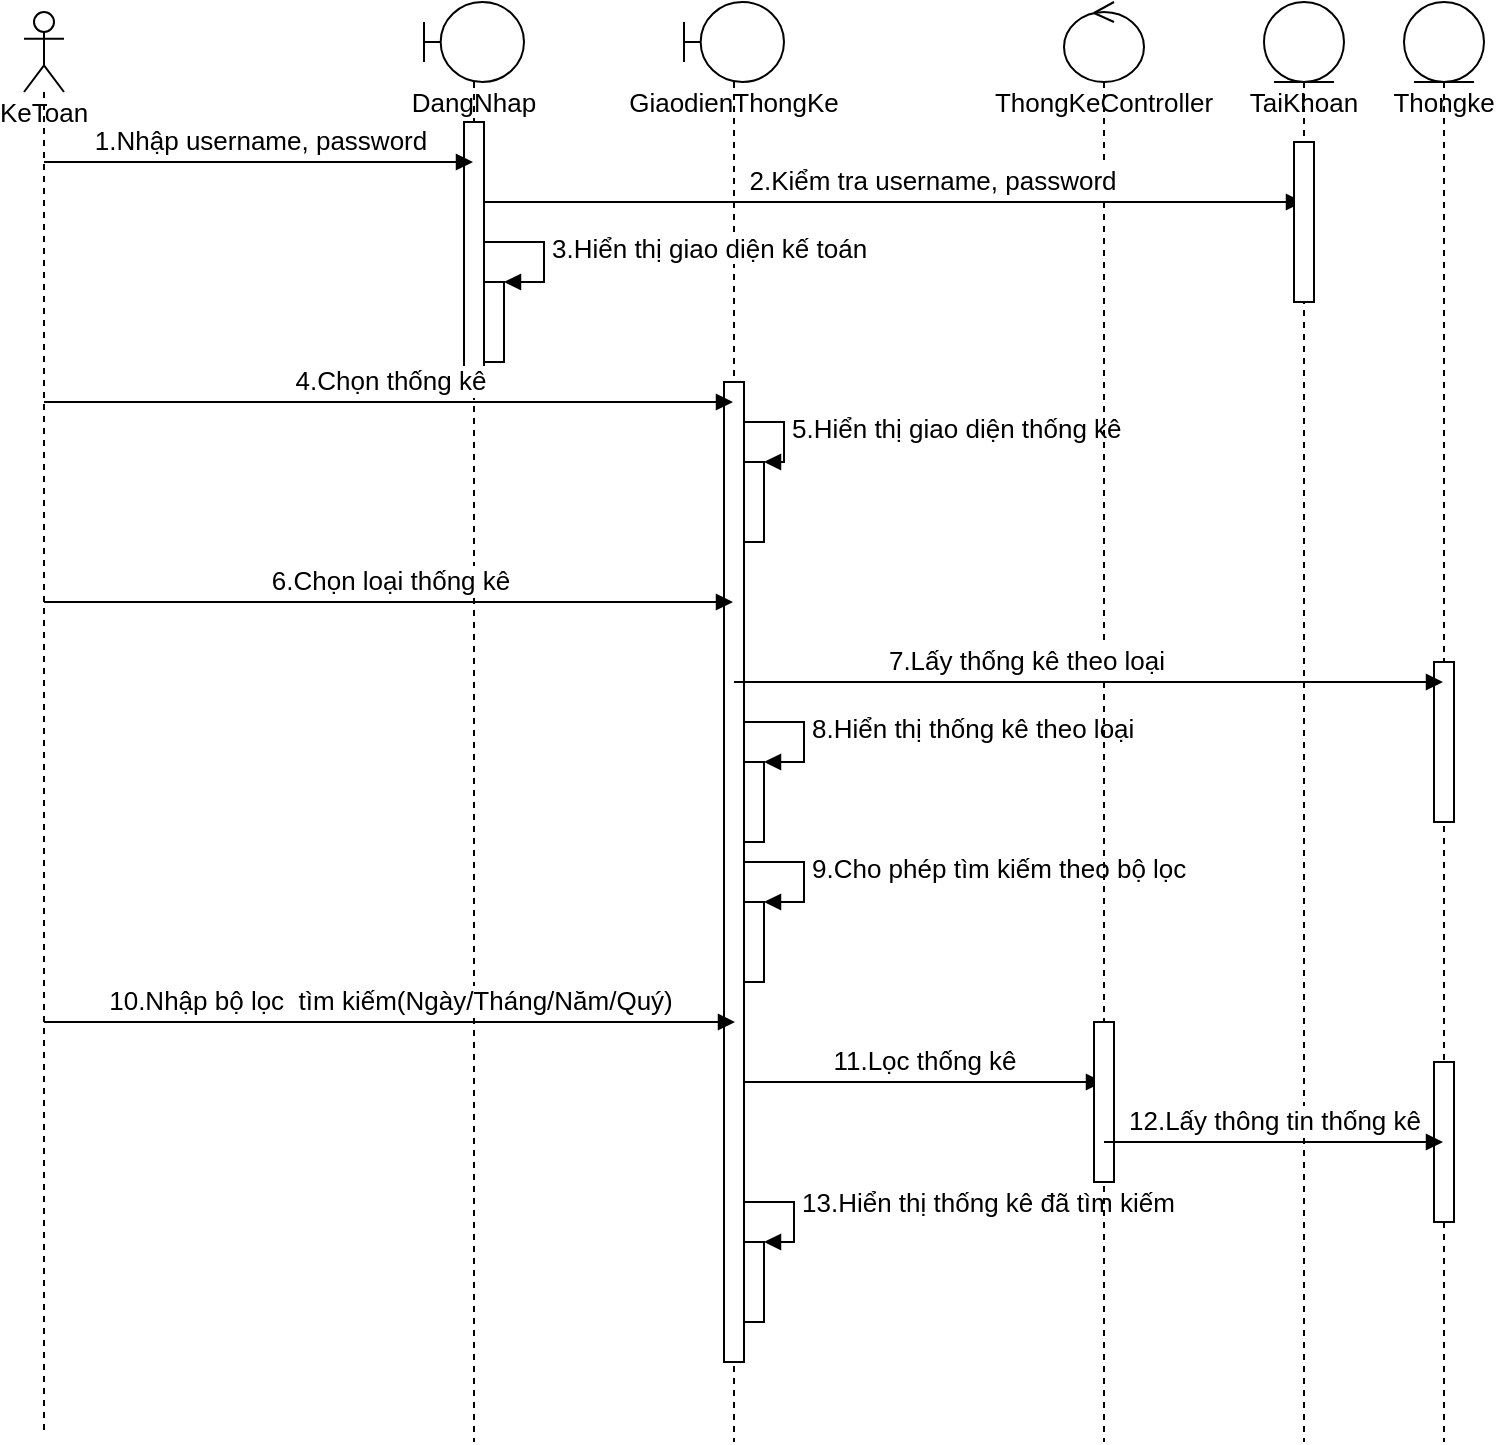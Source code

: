 <mxfile version="13.10.4" type="device"><diagram id="kgpKYQtTHZ0yAKxKKP6v" name="Page-1"><mxGraphModel dx="1173" dy="645" grid="1" gridSize="10" guides="1" tooltips="1" connect="1" arrows="1" fold="1" page="1" pageScale="1" pageWidth="850" pageHeight="1100" math="0" shadow="0"><root><mxCell id="0"/><mxCell id="1" parent="0"/><mxCell id="lETHRxyLE5W9Xj-KbvIl-1" value="KeToan" style="shape=umlLifeline;participant=umlActor;perimeter=lifelinePerimeter;whiteSpace=wrap;html=1;container=1;collapsible=0;recursiveResize=0;verticalAlign=top;spacingTop=36;outlineConnect=0;fontSize=13;" vertex="1" parent="1"><mxGeometry x="300" y="295" width="20" height="710" as="geometry"/></mxCell><mxCell id="lETHRxyLE5W9Xj-KbvIl-7" value="GiaodienThongKe" style="shape=umlLifeline;participant=umlBoundary;perimeter=lifelinePerimeter;whiteSpace=wrap;html=1;container=1;collapsible=0;recursiveResize=0;verticalAlign=top;spacingTop=36;outlineConnect=0;fontSize=13;" vertex="1" parent="1"><mxGeometry x="630" y="290" width="50" height="720" as="geometry"/></mxCell><mxCell id="lETHRxyLE5W9Xj-KbvIl-18" value="" style="html=1;points=[];perimeter=orthogonalPerimeter;fontSize=13;" vertex="1" parent="lETHRxyLE5W9Xj-KbvIl-7"><mxGeometry x="30" y="230" width="10" height="40" as="geometry"/></mxCell><mxCell id="lETHRxyLE5W9Xj-KbvIl-19" value="5.Hiển thị giao diện thống kê" style="edgeStyle=orthogonalEdgeStyle;html=1;align=left;spacingLeft=2;endArrow=block;rounded=0;entryX=1;entryY=0;fontSize=13;" edge="1" target="lETHRxyLE5W9Xj-KbvIl-18" parent="lETHRxyLE5W9Xj-KbvIl-7"><mxGeometry relative="1" as="geometry"><mxPoint x="25" y="210" as="sourcePoint"/><Array as="points"><mxPoint x="50" y="210"/></Array></mxGeometry></mxCell><mxCell id="lETHRxyLE5W9Xj-KbvIl-22" value="" style="html=1;points=[];perimeter=orthogonalPerimeter;fontSize=13;" vertex="1" parent="lETHRxyLE5W9Xj-KbvIl-7"><mxGeometry x="30" y="380" width="10" height="40" as="geometry"/></mxCell><mxCell id="lETHRxyLE5W9Xj-KbvIl-23" value="8.Hiển thị thống kê theo loại" style="edgeStyle=orthogonalEdgeStyle;html=1;align=left;spacingLeft=2;endArrow=block;rounded=0;entryX=1;entryY=0;fontSize=13;" edge="1" target="lETHRxyLE5W9Xj-KbvIl-22" parent="lETHRxyLE5W9Xj-KbvIl-7"><mxGeometry relative="1" as="geometry"><mxPoint x="25" y="360" as="sourcePoint"/><Array as="points"><mxPoint x="60" y="360"/><mxPoint x="60" y="380"/></Array></mxGeometry></mxCell><mxCell id="lETHRxyLE5W9Xj-KbvIl-25" value="" style="html=1;points=[];perimeter=orthogonalPerimeter;fontSize=13;" vertex="1" parent="lETHRxyLE5W9Xj-KbvIl-7"><mxGeometry x="30" y="450" width="10" height="40" as="geometry"/></mxCell><mxCell id="lETHRxyLE5W9Xj-KbvIl-26" value="9.Cho phép tìm kiếm theo bộ lọc" style="edgeStyle=orthogonalEdgeStyle;html=1;align=left;spacingLeft=2;endArrow=block;rounded=0;entryX=1;entryY=0;fontSize=13;" edge="1" target="lETHRxyLE5W9Xj-KbvIl-25" parent="lETHRxyLE5W9Xj-KbvIl-7"><mxGeometry relative="1" as="geometry"><mxPoint x="25" y="430" as="sourcePoint"/><Array as="points"><mxPoint x="60" y="430"/><mxPoint x="60" y="450"/></Array></mxGeometry></mxCell><mxCell id="lETHRxyLE5W9Xj-KbvIl-28" value="11.Lọc thống kê" style="html=1;verticalAlign=bottom;endArrow=block;fontSize=13;" edge="1" parent="lETHRxyLE5W9Xj-KbvIl-7" target="lETHRxyLE5W9Xj-KbvIl-9"><mxGeometry width="80" relative="1" as="geometry"><mxPoint x="30" y="540" as="sourcePoint"/><mxPoint x="110" y="540" as="targetPoint"/></mxGeometry></mxCell><mxCell id="lETHRxyLE5W9Xj-KbvIl-31" value="" style="html=1;points=[];perimeter=orthogonalPerimeter;fontSize=13;" vertex="1" parent="lETHRxyLE5W9Xj-KbvIl-7"><mxGeometry x="30" y="620" width="10" height="40" as="geometry"/></mxCell><mxCell id="lETHRxyLE5W9Xj-KbvIl-32" value="13.Hiển thị thống kê đã tìm kiếm" style="edgeStyle=orthogonalEdgeStyle;html=1;align=left;spacingLeft=2;endArrow=block;rounded=0;entryX=1;entryY=0;fontSize=13;" edge="1" target="lETHRxyLE5W9Xj-KbvIl-31" parent="lETHRxyLE5W9Xj-KbvIl-7"><mxGeometry relative="1" as="geometry"><mxPoint x="20" y="600" as="sourcePoint"/><Array as="points"><mxPoint x="55" y="600"/><mxPoint x="55" y="620"/></Array></mxGeometry></mxCell><mxCell id="lETHRxyLE5W9Xj-KbvIl-34" value="" style="html=1;points=[];perimeter=orthogonalPerimeter;fontSize=13;" vertex="1" parent="lETHRxyLE5W9Xj-KbvIl-7"><mxGeometry x="20" y="190" width="10" height="490" as="geometry"/></mxCell><mxCell id="lETHRxyLE5W9Xj-KbvIl-8" value="DangNhap" style="shape=umlLifeline;participant=umlBoundary;perimeter=lifelinePerimeter;whiteSpace=wrap;html=1;container=1;collapsible=0;recursiveResize=0;verticalAlign=top;spacingTop=36;outlineConnect=0;fontSize=13;" vertex="1" parent="1"><mxGeometry x="500" y="290" width="50" height="720" as="geometry"/></mxCell><mxCell id="lETHRxyLE5W9Xj-KbvIl-14" value="" style="html=1;points=[];perimeter=orthogonalPerimeter;fontSize=13;" vertex="1" parent="lETHRxyLE5W9Xj-KbvIl-8"><mxGeometry x="30" y="140" width="10" height="40" as="geometry"/></mxCell><mxCell id="lETHRxyLE5W9Xj-KbvIl-15" value="3.Hiển thị giao diện kế toán" style="edgeStyle=orthogonalEdgeStyle;html=1;align=left;spacingLeft=2;endArrow=block;rounded=0;entryX=1;entryY=0;fontSize=13;" edge="1" target="lETHRxyLE5W9Xj-KbvIl-14" parent="lETHRxyLE5W9Xj-KbvIl-8"><mxGeometry relative="1" as="geometry"><mxPoint x="25" y="120" as="sourcePoint"/><Array as="points"><mxPoint x="60" y="120"/><mxPoint x="60" y="140"/></Array></mxGeometry></mxCell><mxCell id="lETHRxyLE5W9Xj-KbvIl-33" value="" style="html=1;points=[];perimeter=orthogonalPerimeter;fontSize=13;" vertex="1" parent="lETHRxyLE5W9Xj-KbvIl-8"><mxGeometry x="20" y="60" width="10" height="130" as="geometry"/></mxCell><mxCell id="lETHRxyLE5W9Xj-KbvIl-9" value="ThongKeController" style="shape=umlLifeline;participant=umlControl;perimeter=lifelinePerimeter;whiteSpace=wrap;html=1;container=1;collapsible=0;recursiveResize=0;verticalAlign=top;spacingTop=36;outlineConnect=0;fontSize=13;" vertex="1" parent="1"><mxGeometry x="820" y="290" width="40" height="720" as="geometry"/></mxCell><mxCell id="lETHRxyLE5W9Xj-KbvIl-35" value="" style="html=1;points=[];perimeter=orthogonalPerimeter;fontSize=13;" vertex="1" parent="lETHRxyLE5W9Xj-KbvIl-9"><mxGeometry x="15" y="510" width="10" height="80" as="geometry"/></mxCell><mxCell id="lETHRxyLE5W9Xj-KbvIl-10" value="Thongke" style="shape=umlLifeline;participant=umlEntity;perimeter=lifelinePerimeter;whiteSpace=wrap;html=1;container=1;collapsible=0;recursiveResize=0;verticalAlign=top;spacingTop=36;outlineConnect=0;fontSize=13;" vertex="1" parent="1"><mxGeometry x="990" y="290" width="40" height="720" as="geometry"/></mxCell><mxCell id="lETHRxyLE5W9Xj-KbvIl-36" value="" style="html=1;points=[];perimeter=orthogonalPerimeter;fontSize=13;" vertex="1" parent="lETHRxyLE5W9Xj-KbvIl-10"><mxGeometry x="15" y="530" width="10" height="80" as="geometry"/></mxCell><mxCell id="lETHRxyLE5W9Xj-KbvIl-37" value="" style="html=1;points=[];perimeter=orthogonalPerimeter;fontSize=13;" vertex="1" parent="lETHRxyLE5W9Xj-KbvIl-10"><mxGeometry x="15" y="330" width="10" height="80" as="geometry"/></mxCell><mxCell id="lETHRxyLE5W9Xj-KbvIl-11" value="1.Nhập username, password" style="html=1;verticalAlign=bottom;endArrow=block;fontSize=13;" edge="1" parent="1" source="lETHRxyLE5W9Xj-KbvIl-1" target="lETHRxyLE5W9Xj-KbvIl-8"><mxGeometry width="80" relative="1" as="geometry"><mxPoint x="450" y="380" as="sourcePoint"/><mxPoint x="530" y="380" as="targetPoint"/><Array as="points"><mxPoint x="500" y="370"/></Array></mxGeometry></mxCell><mxCell id="lETHRxyLE5W9Xj-KbvIl-12" value="2.Kiểm tra username, password" style="html=1;verticalAlign=bottom;endArrow=block;fontSize=13;" edge="1" parent="1" target="lETHRxyLE5W9Xj-KbvIl-13"><mxGeometry x="0.087" width="80" relative="1" as="geometry"><mxPoint x="530" y="390" as="sourcePoint"/><mxPoint x="660" y="410" as="targetPoint"/><Array as="points"><mxPoint x="710" y="390"/></Array><mxPoint x="1" as="offset"/></mxGeometry></mxCell><mxCell id="lETHRxyLE5W9Xj-KbvIl-13" value="TaiKhoan" style="shape=umlLifeline;participant=umlEntity;perimeter=lifelinePerimeter;whiteSpace=wrap;html=1;container=1;collapsible=0;recursiveResize=0;verticalAlign=top;spacingTop=36;outlineConnect=0;fontSize=13;" vertex="1" parent="1"><mxGeometry x="920" y="290" width="40" height="720" as="geometry"/></mxCell><mxCell id="lETHRxyLE5W9Xj-KbvIl-38" value="" style="html=1;points=[];perimeter=orthogonalPerimeter;fontSize=13;" vertex="1" parent="lETHRxyLE5W9Xj-KbvIl-13"><mxGeometry x="15" y="70" width="10" height="80" as="geometry"/></mxCell><mxCell id="lETHRxyLE5W9Xj-KbvIl-20" value="6.Chọn loại thống kê" style="html=1;verticalAlign=bottom;endArrow=block;fontSize=13;" edge="1" parent="1" source="lETHRxyLE5W9Xj-KbvIl-1" target="lETHRxyLE5W9Xj-KbvIl-7"><mxGeometry width="80" relative="1" as="geometry"><mxPoint x="420" y="570" as="sourcePoint"/><mxPoint x="500" y="570" as="targetPoint"/><Array as="points"><mxPoint x="610" y="590"/></Array></mxGeometry></mxCell><mxCell id="lETHRxyLE5W9Xj-KbvIl-16" value="4.Chọn thống kê" style="html=1;verticalAlign=bottom;endArrow=block;fontSize=13;" edge="1" parent="1" source="lETHRxyLE5W9Xj-KbvIl-1" target="lETHRxyLE5W9Xj-KbvIl-7"><mxGeometry width="80" relative="1" as="geometry"><mxPoint x="400" y="480" as="sourcePoint"/><mxPoint x="480" y="480" as="targetPoint"/><Array as="points"><mxPoint x="490" y="490"/><mxPoint x="590" y="490"/></Array></mxGeometry></mxCell><mxCell id="lETHRxyLE5W9Xj-KbvIl-21" value="7.Lấy thống kê theo loại" style="html=1;verticalAlign=bottom;endArrow=block;fontSize=13;" edge="1" parent="1" source="lETHRxyLE5W9Xj-KbvIl-7" target="lETHRxyLE5W9Xj-KbvIl-10"><mxGeometry x="-0.18" width="80" relative="1" as="geometry"><mxPoint x="720" y="610" as="sourcePoint"/><mxPoint x="800" y="610" as="targetPoint"/><Array as="points"><mxPoint x="920" y="630"/></Array><mxPoint as="offset"/></mxGeometry></mxCell><mxCell id="lETHRxyLE5W9Xj-KbvIl-24" value="10.Nhập bộ lọc&amp;nbsp; tìm kiếm(Ngày/Tháng/Năm/Quý)" style="html=1;verticalAlign=bottom;endArrow=block;fontSize=13;" edge="1" parent="1" source="lETHRxyLE5W9Xj-KbvIl-1"><mxGeometry width="80" relative="1" as="geometry"><mxPoint x="400.5" y="800" as="sourcePoint"/><mxPoint x="655.5" y="800" as="targetPoint"/><Array as="points"><mxPoint x="611" y="800"/></Array></mxGeometry></mxCell><mxCell id="lETHRxyLE5W9Xj-KbvIl-29" value="12.Lấy thông tin thống kê" style="html=1;verticalAlign=bottom;endArrow=block;fontSize=13;" edge="1" parent="1" source="lETHRxyLE5W9Xj-KbvIl-9" target="lETHRxyLE5W9Xj-KbvIl-10"><mxGeometry width="80" relative="1" as="geometry"><mxPoint x="880" y="860" as="sourcePoint"/><mxPoint x="960" y="860" as="targetPoint"/><Array as="points"><mxPoint x="960" y="860"/></Array></mxGeometry></mxCell></root></mxGraphModel></diagram></mxfile>